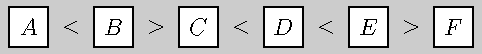 unitsize(1cm);
usepackage('inputenc', 'utf8');

string disug[] = {'<', '>', '<', '<', '>'};
string values[] = {'A','B','C','D','E','F'};
int N = values.length;

real sep = .75, sq_w = .7;
path r = (-.5, -sq_w/2 - .13) -- (2 * N * sep - 2 * sep + .5, -sq_w/2 - .13) -- (2 * N * sep - 2 * sep + .5, sq_w/2 + .13) -- (-.5, sq_w/2 + .13) -- cycle;
fill(r, gray(.8));

for (int i = 0; i < N; ++i) {
	path sq = shift((sep, 0) * (2 * i) + (-.5, -.5)*sq_w) * scale(sq_w) * unitsquare;
	fill(sq, white);
	draw(sq);
	label("$" + values[i] + "$", (sep, 0) * (2*i));
	if (i != N - 1) {
		label("$" + disug[i] + "$", (sep, 0) * (2*i+1));
	}
}